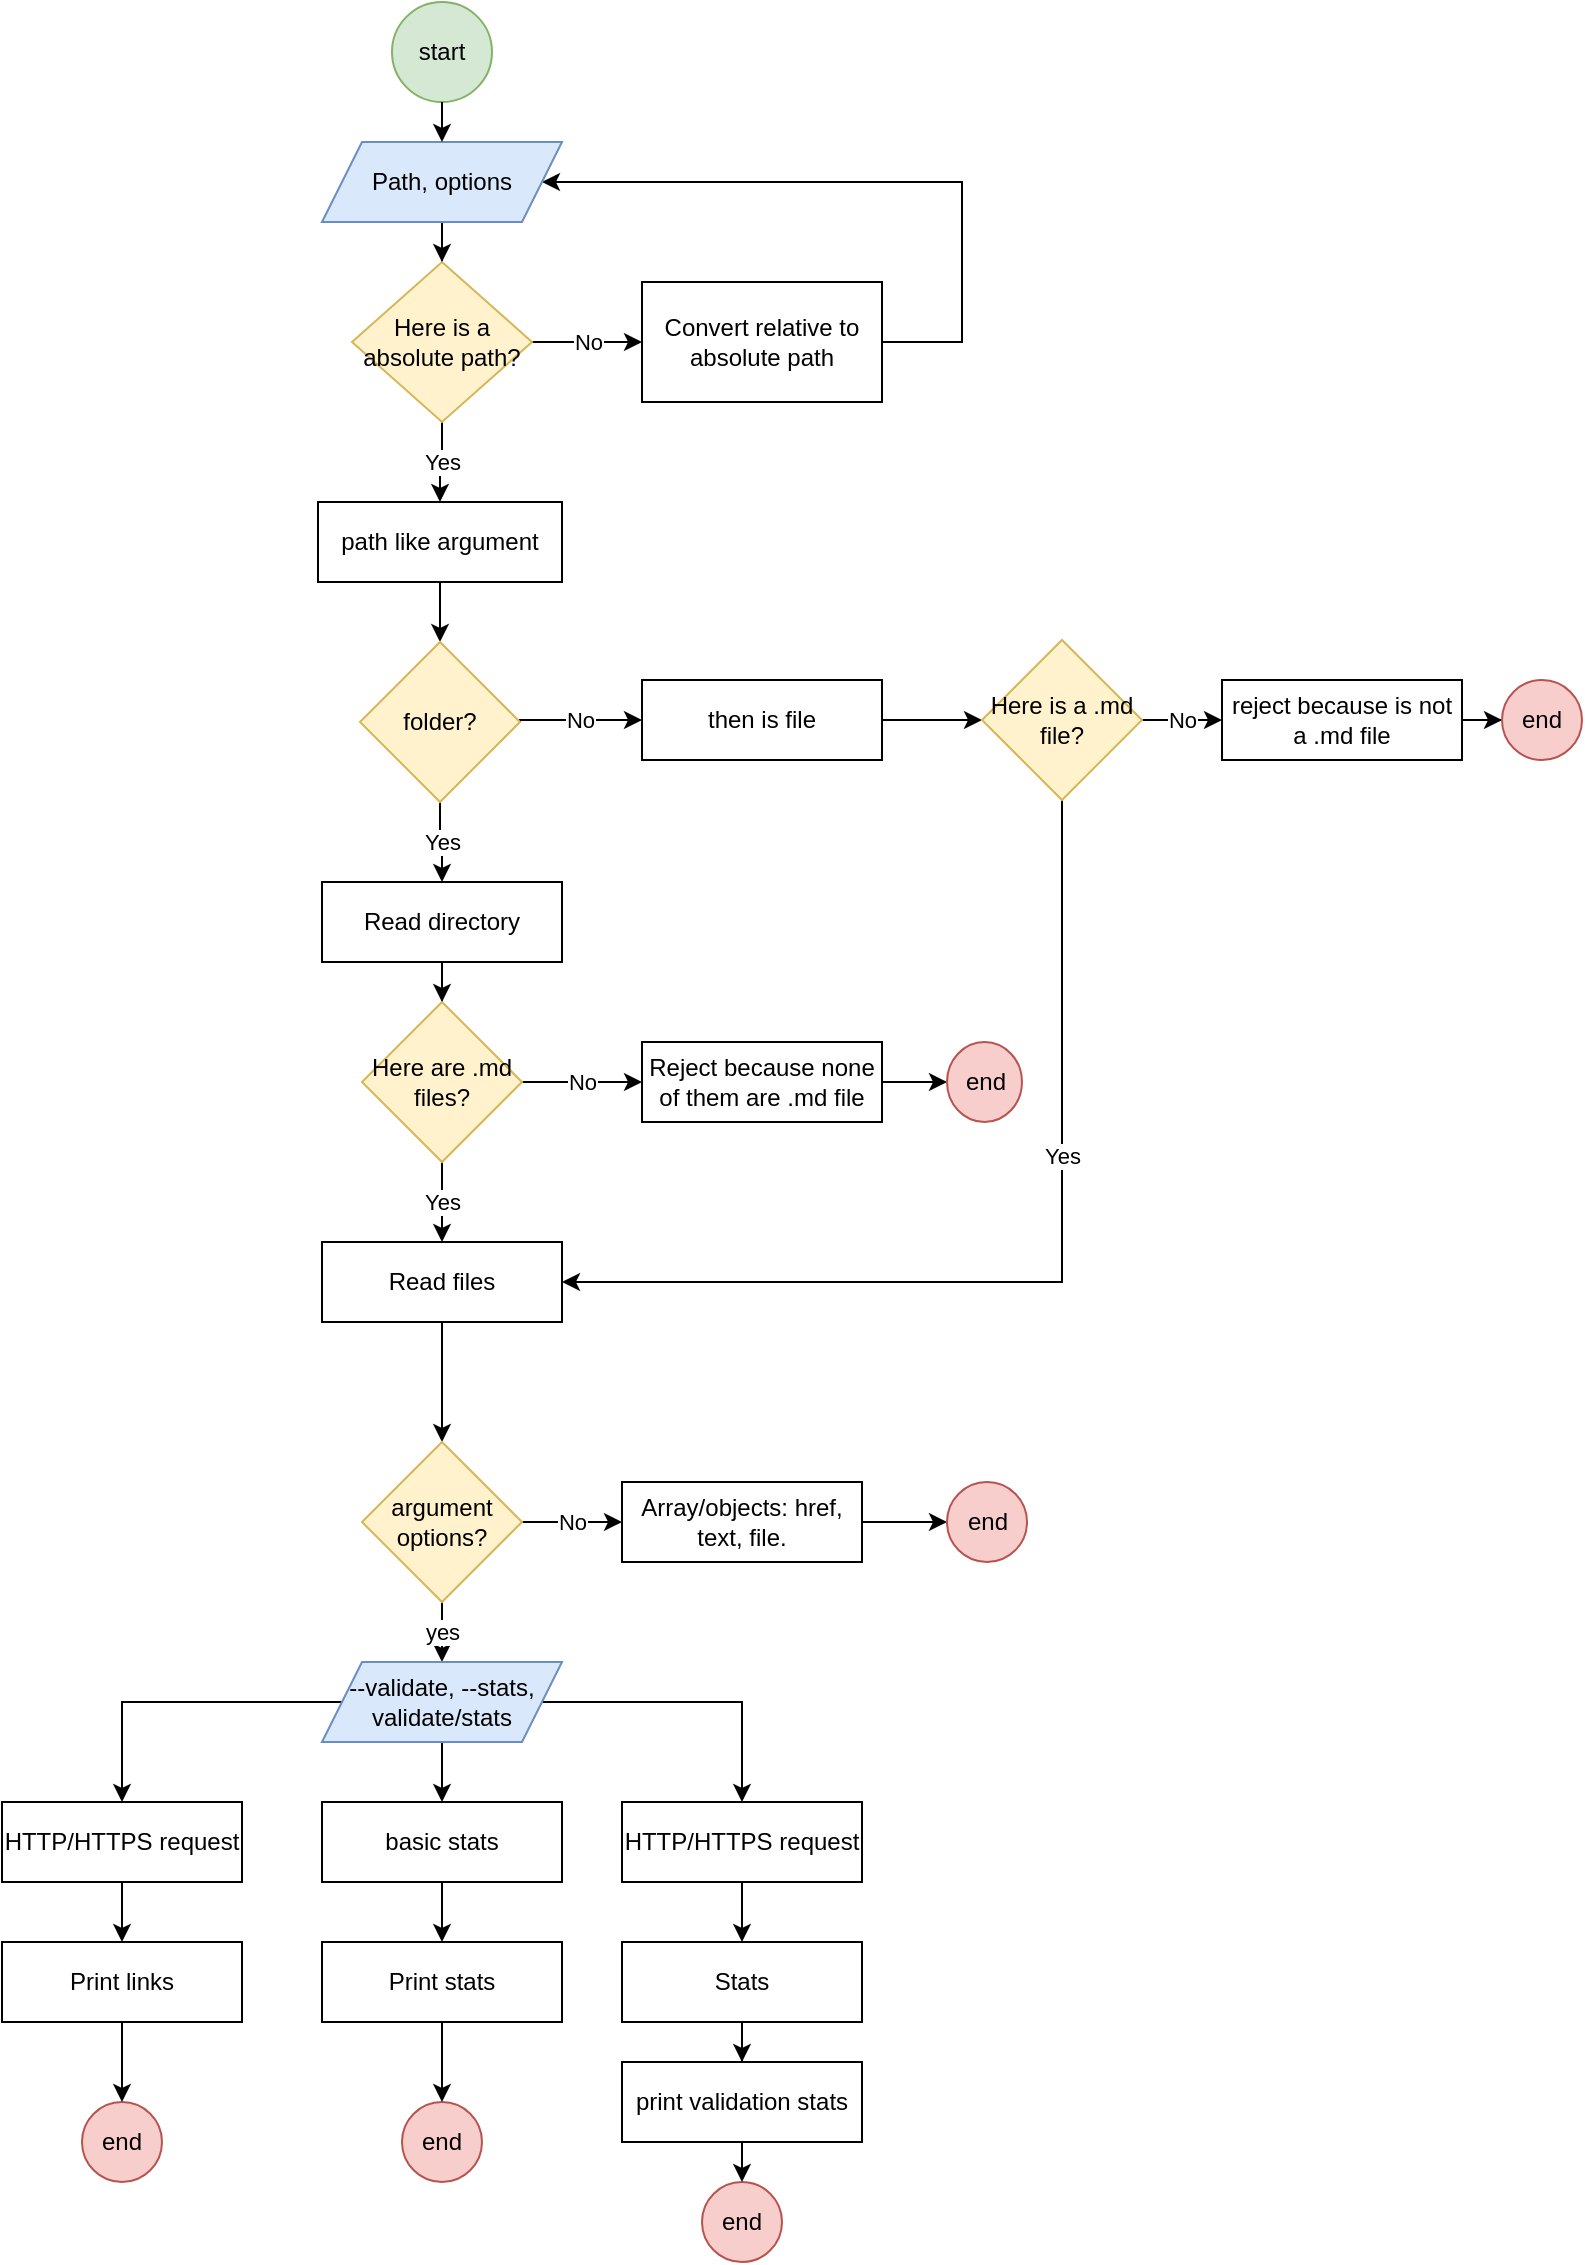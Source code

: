 <mxfile version="13.7.1" type="github">
  <diagram id="C5RBs43oDa-KdzZeNtuy" name="Page-1">
    <mxGraphModel dx="868" dy="492" grid="1" gridSize="10" guides="1" tooltips="1" connect="1" arrows="1" fold="1" page="1" pageScale="1" pageWidth="827" pageHeight="1169" math="0" shadow="0">
      <root>
        <mxCell id="WIyWlLk6GJQsqaUBKTNV-0" />
        <mxCell id="WIyWlLk6GJQsqaUBKTNV-1" parent="WIyWlLk6GJQsqaUBKTNV-0" />
        <mxCell id="k-PQKmkMwY5pAT0Tuovi-1" value="" style="edgeStyle=orthogonalEdgeStyle;rounded=0;orthogonalLoop=1;jettySize=auto;html=1;entryX=1;entryY=0.5;entryDx=0;entryDy=0;exitX=1;exitY=0.5;exitDx=0;exitDy=0;" parent="WIyWlLk6GJQsqaUBKTNV-1" source="tLE4Vp8al6xEyKUH1ni7-0" target="k-PQKmkMwY5pAT0Tuovi-19" edge="1">
          <mxGeometry relative="1" as="geometry">
            <mxPoint x="500" y="400" as="targetPoint" />
            <Array as="points">
              <mxPoint x="500" y="180" />
              <mxPoint x="500" y="100" />
            </Array>
            <mxPoint x="430" y="270" as="sourcePoint" />
          </mxGeometry>
        </mxCell>
        <mxCell id="k-PQKmkMwY5pAT0Tuovi-17" value="start" style="ellipse;whiteSpace=wrap;html=1;rounded=1;shadow=0;strokeWidth=1;glass=0;fillColor=#d5e8d4;strokeColor=#82b366;" parent="WIyWlLk6GJQsqaUBKTNV-1" vertex="1">
          <mxGeometry x="215" y="10" width="50" height="50" as="geometry" />
        </mxCell>
        <mxCell id="tLE4Vp8al6xEyKUH1ni7-5" value="" style="edgeStyle=orthogonalEdgeStyle;rounded=0;orthogonalLoop=1;jettySize=auto;html=1;" parent="WIyWlLk6GJQsqaUBKTNV-1" source="k-PQKmkMwY5pAT0Tuovi-19" target="gkMyFjgABTt4MsTzBbFO-0" edge="1">
          <mxGeometry relative="1" as="geometry" />
        </mxCell>
        <mxCell id="k-PQKmkMwY5pAT0Tuovi-19" value="Path, options" style="shape=parallelogram;perimeter=parallelogramPerimeter;whiteSpace=wrap;html=1;fixedSize=1;fillColor=#dae8fc;strokeColor=#6c8ebf;" parent="WIyWlLk6GJQsqaUBKTNV-1" vertex="1">
          <mxGeometry x="180" y="80" width="120" height="40" as="geometry" />
        </mxCell>
        <mxCell id="k-PQKmkMwY5pAT0Tuovi-21" value="" style="endArrow=classic;html=1;exitX=0.5;exitY=1;exitDx=0;exitDy=0;entryX=0.5;entryY=0;entryDx=0;entryDy=0;" parent="WIyWlLk6GJQsqaUBKTNV-1" source="k-PQKmkMwY5pAT0Tuovi-17" target="k-PQKmkMwY5pAT0Tuovi-19" edge="1">
          <mxGeometry width="50" height="50" relative="1" as="geometry">
            <mxPoint x="440" y="250" as="sourcePoint" />
            <mxPoint x="490" y="200" as="targetPoint" />
          </mxGeometry>
        </mxCell>
        <mxCell id="k-PQKmkMwY5pAT0Tuovi-24" value="end" style="ellipse;whiteSpace=wrap;html=1;aspect=fixed;fillColor=#f8cecc;strokeColor=#b85450;" parent="WIyWlLk6GJQsqaUBKTNV-1" vertex="1">
          <mxGeometry x="370" y="1100" width="40" height="40" as="geometry" />
        </mxCell>
        <mxCell id="tLE4Vp8al6xEyKUH1ni7-1" value="No" style="edgeStyle=orthogonalEdgeStyle;rounded=0;orthogonalLoop=1;jettySize=auto;html=1;" parent="WIyWlLk6GJQsqaUBKTNV-1" source="gkMyFjgABTt4MsTzBbFO-0" target="tLE4Vp8al6xEyKUH1ni7-0" edge="1">
          <mxGeometry relative="1" as="geometry" />
        </mxCell>
        <mxCell id="tLE4Vp8al6xEyKUH1ni7-3" value="Yes" style="edgeStyle=orthogonalEdgeStyle;rounded=0;orthogonalLoop=1;jettySize=auto;html=1;entryX=0.5;entryY=0;entryDx=0;entryDy=0;" parent="WIyWlLk6GJQsqaUBKTNV-1" source="gkMyFjgABTt4MsTzBbFO-0" target="tLE4Vp8al6xEyKUH1ni7-4" edge="1">
          <mxGeometry relative="1" as="geometry">
            <mxPoint x="240" y="260" as="targetPoint" />
          </mxGeometry>
        </mxCell>
        <mxCell id="gkMyFjgABTt4MsTzBbFO-0" value="Here is a absolute path?" style="rhombus;whiteSpace=wrap;html=1;fillColor=#fff2cc;strokeColor=#d6b656;" parent="WIyWlLk6GJQsqaUBKTNV-1" vertex="1">
          <mxGeometry x="195" y="140" width="90" height="80" as="geometry" />
        </mxCell>
        <mxCell id="gkMyFjgABTt4MsTzBbFO-8" value="" style="endArrow=classic;html=1;exitX=0.5;exitY=1;exitDx=0;exitDy=0;" parent="WIyWlLk6GJQsqaUBKTNV-1" source="tLE4Vp8al6xEyKUH1ni7-57" edge="1">
          <mxGeometry width="50" height="50" relative="1" as="geometry">
            <mxPoint x="240" y="1305" as="sourcePoint" />
            <mxPoint x="390" y="1100" as="targetPoint" />
          </mxGeometry>
        </mxCell>
        <mxCell id="tLE4Vp8al6xEyKUH1ni7-0" value="Convert relative to absolute path" style="whiteSpace=wrap;html=1;" parent="WIyWlLk6GJQsqaUBKTNV-1" vertex="1">
          <mxGeometry x="340" y="150" width="120" height="60" as="geometry" />
        </mxCell>
        <mxCell id="tLE4Vp8al6xEyKUH1ni7-7" value="" style="edgeStyle=orthogonalEdgeStyle;rounded=0;orthogonalLoop=1;jettySize=auto;html=1;" parent="WIyWlLk6GJQsqaUBKTNV-1" source="tLE4Vp8al6xEyKUH1ni7-4" target="tLE4Vp8al6xEyKUH1ni7-6" edge="1">
          <mxGeometry relative="1" as="geometry" />
        </mxCell>
        <mxCell id="tLE4Vp8al6xEyKUH1ni7-4" value="path like argument" style="rounded=0;whiteSpace=wrap;html=1;" parent="WIyWlLk6GJQsqaUBKTNV-1" vertex="1">
          <mxGeometry x="178" y="260" width="122" height="40" as="geometry" />
        </mxCell>
        <mxCell id="tLE4Vp8al6xEyKUH1ni7-9" value="No" style="edgeStyle=orthogonalEdgeStyle;rounded=0;orthogonalLoop=1;jettySize=auto;html=1;exitX=1;exitY=0.5;exitDx=0;exitDy=0;" parent="WIyWlLk6GJQsqaUBKTNV-1" source="tLE4Vp8al6xEyKUH1ni7-6" target="tLE4Vp8al6xEyKUH1ni7-8" edge="1">
          <mxGeometry relative="1" as="geometry">
            <Array as="points">
              <mxPoint x="279" y="369" />
            </Array>
            <mxPoint x="269" y="369" as="sourcePoint" />
          </mxGeometry>
        </mxCell>
        <mxCell id="tLE4Vp8al6xEyKUH1ni7-11" value="Yes" style="edgeStyle=orthogonalEdgeStyle;rounded=0;orthogonalLoop=1;jettySize=auto;html=1;" parent="WIyWlLk6GJQsqaUBKTNV-1" source="tLE4Vp8al6xEyKUH1ni7-6" target="tLE4Vp8al6xEyKUH1ni7-10" edge="1">
          <mxGeometry relative="1" as="geometry" />
        </mxCell>
        <mxCell id="tLE4Vp8al6xEyKUH1ni7-6" value="folder?" style="rhombus;whiteSpace=wrap;html=1;rounded=0;fillColor=#fff2cc;strokeColor=#d6b656;" parent="WIyWlLk6GJQsqaUBKTNV-1" vertex="1">
          <mxGeometry x="199" y="330" width="80" height="80" as="geometry" />
        </mxCell>
        <mxCell id="tLE4Vp8al6xEyKUH1ni7-23" value="" style="edgeStyle=orthogonalEdgeStyle;rounded=0;orthogonalLoop=1;jettySize=auto;html=1;" parent="WIyWlLk6GJQsqaUBKTNV-1" source="tLE4Vp8al6xEyKUH1ni7-8" target="tLE4Vp8al6xEyKUH1ni7-22" edge="1">
          <mxGeometry relative="1" as="geometry" />
        </mxCell>
        <mxCell id="tLE4Vp8al6xEyKUH1ni7-8" value="then is file" style="whiteSpace=wrap;html=1;rounded=0;" parent="WIyWlLk6GJQsqaUBKTNV-1" vertex="1">
          <mxGeometry x="340" y="349" width="120" height="40" as="geometry" />
        </mxCell>
        <mxCell id="tLE4Vp8al6xEyKUH1ni7-13" value="" style="edgeStyle=orthogonalEdgeStyle;rounded=0;orthogonalLoop=1;jettySize=auto;html=1;" parent="WIyWlLk6GJQsqaUBKTNV-1" source="tLE4Vp8al6xEyKUH1ni7-10" target="tLE4Vp8al6xEyKUH1ni7-12" edge="1">
          <mxGeometry relative="1" as="geometry" />
        </mxCell>
        <mxCell id="tLE4Vp8al6xEyKUH1ni7-10" value="Read directory" style="whiteSpace=wrap;html=1;rounded=0;" parent="WIyWlLk6GJQsqaUBKTNV-1" vertex="1">
          <mxGeometry x="180" y="450" width="120" height="40" as="geometry" />
        </mxCell>
        <mxCell id="tLE4Vp8al6xEyKUH1ni7-15" value="Yes" style="edgeStyle=orthogonalEdgeStyle;rounded=0;orthogonalLoop=1;jettySize=auto;html=1;" parent="WIyWlLk6GJQsqaUBKTNV-1" source="tLE4Vp8al6xEyKUH1ni7-12" target="tLE4Vp8al6xEyKUH1ni7-14" edge="1">
          <mxGeometry relative="1" as="geometry" />
        </mxCell>
        <mxCell id="tLE4Vp8al6xEyKUH1ni7-17" value="No" style="edgeStyle=orthogonalEdgeStyle;rounded=0;orthogonalLoop=1;jettySize=auto;html=1;" parent="WIyWlLk6GJQsqaUBKTNV-1" source="tLE4Vp8al6xEyKUH1ni7-12" target="tLE4Vp8al6xEyKUH1ni7-16" edge="1">
          <mxGeometry relative="1" as="geometry" />
        </mxCell>
        <mxCell id="tLE4Vp8al6xEyKUH1ni7-12" value="Here are .md files?" style="rhombus;whiteSpace=wrap;html=1;rounded=0;fillColor=#fff2cc;strokeColor=#d6b656;" parent="WIyWlLk6GJQsqaUBKTNV-1" vertex="1">
          <mxGeometry x="200" y="510" width="80" height="80" as="geometry" />
        </mxCell>
        <mxCell id="tLE4Vp8al6xEyKUH1ni7-31" value="" style="edgeStyle=orthogonalEdgeStyle;rounded=0;orthogonalLoop=1;jettySize=auto;html=1;" parent="WIyWlLk6GJQsqaUBKTNV-1" source="tLE4Vp8al6xEyKUH1ni7-14" target="tLE4Vp8al6xEyKUH1ni7-30" edge="1">
          <mxGeometry relative="1" as="geometry" />
        </mxCell>
        <mxCell id="tLE4Vp8al6xEyKUH1ni7-14" value="Read files" style="whiteSpace=wrap;html=1;rounded=0;" parent="WIyWlLk6GJQsqaUBKTNV-1" vertex="1">
          <mxGeometry x="180" y="630" width="120" height="40" as="geometry" />
        </mxCell>
        <mxCell id="tLE4Vp8al6xEyKUH1ni7-21" value="" style="edgeStyle=orthogonalEdgeStyle;rounded=0;orthogonalLoop=1;jettySize=auto;html=1;" parent="WIyWlLk6GJQsqaUBKTNV-1" source="tLE4Vp8al6xEyKUH1ni7-16" target="tLE4Vp8al6xEyKUH1ni7-20" edge="1">
          <mxGeometry relative="1" as="geometry" />
        </mxCell>
        <mxCell id="tLE4Vp8al6xEyKUH1ni7-16" value="Reject because none of them are .md file" style="whiteSpace=wrap;html=1;rounded=0;" parent="WIyWlLk6GJQsqaUBKTNV-1" vertex="1">
          <mxGeometry x="340" y="530" width="120" height="40" as="geometry" />
        </mxCell>
        <mxCell id="tLE4Vp8al6xEyKUH1ni7-20" value="end" style="ellipse;whiteSpace=wrap;html=1;rounded=0;fillColor=#f8cecc;strokeColor=#b85450;" parent="WIyWlLk6GJQsqaUBKTNV-1" vertex="1">
          <mxGeometry x="492.5" y="530" width="37.5" height="40" as="geometry" />
        </mxCell>
        <mxCell id="tLE4Vp8al6xEyKUH1ni7-25" value="No" style="edgeStyle=orthogonalEdgeStyle;rounded=0;orthogonalLoop=1;jettySize=auto;html=1;" parent="WIyWlLk6GJQsqaUBKTNV-1" source="tLE4Vp8al6xEyKUH1ni7-22" target="tLE4Vp8al6xEyKUH1ni7-24" edge="1">
          <mxGeometry relative="1" as="geometry" />
        </mxCell>
        <mxCell id="tLE4Vp8al6xEyKUH1ni7-27" value="" style="edgeStyle=orthogonalEdgeStyle;rounded=0;orthogonalLoop=1;jettySize=auto;html=1;entryX=1;entryY=0.5;entryDx=0;entryDy=0;" parent="WIyWlLk6GJQsqaUBKTNV-1" source="tLE4Vp8al6xEyKUH1ni7-22" target="tLE4Vp8al6xEyKUH1ni7-14" edge="1">
          <mxGeometry relative="1" as="geometry">
            <mxPoint x="650" y="610" as="targetPoint" />
            <Array as="points">
              <mxPoint x="550" y="650" />
            </Array>
          </mxGeometry>
        </mxCell>
        <mxCell id="tLE4Vp8al6xEyKUH1ni7-64" value="Yes" style="edgeLabel;html=1;align=center;verticalAlign=middle;resizable=0;points=[];" parent="tLE4Vp8al6xEyKUH1ni7-27" vertex="1" connectable="0">
          <mxGeometry x="-0.017" y="-63" relative="1" as="geometry">
            <mxPoint as="offset" />
          </mxGeometry>
        </mxCell>
        <mxCell id="tLE4Vp8al6xEyKUH1ni7-22" value="Here is a .md file?" style="rhombus;whiteSpace=wrap;html=1;rounded=0;fillColor=#fff2cc;strokeColor=#d6b656;" parent="WIyWlLk6GJQsqaUBKTNV-1" vertex="1">
          <mxGeometry x="510" y="329" width="80" height="80" as="geometry" />
        </mxCell>
        <mxCell id="tLE4Vp8al6xEyKUH1ni7-29" value="" style="edgeStyle=orthogonalEdgeStyle;rounded=0;orthogonalLoop=1;jettySize=auto;html=1;" parent="WIyWlLk6GJQsqaUBKTNV-1" source="tLE4Vp8al6xEyKUH1ni7-24" target="tLE4Vp8al6xEyKUH1ni7-28" edge="1">
          <mxGeometry relative="1" as="geometry" />
        </mxCell>
        <mxCell id="tLE4Vp8al6xEyKUH1ni7-24" value="reject because is not a .md file" style="whiteSpace=wrap;html=1;rounded=0;" parent="WIyWlLk6GJQsqaUBKTNV-1" vertex="1">
          <mxGeometry x="630" y="349" width="120" height="40" as="geometry" />
        </mxCell>
        <mxCell id="tLE4Vp8al6xEyKUH1ni7-28" value="end" style="ellipse;whiteSpace=wrap;html=1;rounded=0;fillColor=#f8cecc;strokeColor=#b85450;" parent="WIyWlLk6GJQsqaUBKTNV-1" vertex="1">
          <mxGeometry x="770" y="349" width="40" height="40" as="geometry" />
        </mxCell>
        <mxCell id="tLE4Vp8al6xEyKUH1ni7-35" value="No" style="edgeStyle=orthogonalEdgeStyle;rounded=0;orthogonalLoop=1;jettySize=auto;html=1;" parent="WIyWlLk6GJQsqaUBKTNV-1" source="tLE4Vp8al6xEyKUH1ni7-30" target="tLE4Vp8al6xEyKUH1ni7-34" edge="1">
          <mxGeometry relative="1" as="geometry" />
        </mxCell>
        <mxCell id="tLE4Vp8al6xEyKUH1ni7-42" value="yes" style="edgeStyle=orthogonalEdgeStyle;rounded=0;orthogonalLoop=1;jettySize=auto;html=1;" parent="WIyWlLk6GJQsqaUBKTNV-1" source="tLE4Vp8al6xEyKUH1ni7-30" target="tLE4Vp8al6xEyKUH1ni7-41" edge="1">
          <mxGeometry relative="1" as="geometry" />
        </mxCell>
        <mxCell id="tLE4Vp8al6xEyKUH1ni7-30" value="argument options?" style="rhombus;whiteSpace=wrap;html=1;rounded=0;fillColor=#fff2cc;strokeColor=#d6b656;" parent="WIyWlLk6GJQsqaUBKTNV-1" vertex="1">
          <mxGeometry x="200" y="730" width="80" height="80" as="geometry" />
        </mxCell>
        <mxCell id="tLE4Vp8al6xEyKUH1ni7-37" value="" style="edgeStyle=orthogonalEdgeStyle;rounded=0;orthogonalLoop=1;jettySize=auto;html=1;" parent="WIyWlLk6GJQsqaUBKTNV-1" source="tLE4Vp8al6xEyKUH1ni7-34" target="tLE4Vp8al6xEyKUH1ni7-36" edge="1">
          <mxGeometry relative="1" as="geometry" />
        </mxCell>
        <mxCell id="tLE4Vp8al6xEyKUH1ni7-34" value="Array/objects: href, text, file." style="whiteSpace=wrap;html=1;rounded=0;" parent="WIyWlLk6GJQsqaUBKTNV-1" vertex="1">
          <mxGeometry x="330" y="750" width="120" height="40" as="geometry" />
        </mxCell>
        <mxCell id="tLE4Vp8al6xEyKUH1ni7-36" value="end" style="ellipse;whiteSpace=wrap;html=1;rounded=0;fillColor=#f8cecc;strokeColor=#b85450;" parent="WIyWlLk6GJQsqaUBKTNV-1" vertex="1">
          <mxGeometry x="492.5" y="750" width="40" height="40" as="geometry" />
        </mxCell>
        <mxCell id="tLE4Vp8al6xEyKUH1ni7-44" value="" style="edgeStyle=orthogonalEdgeStyle;rounded=0;orthogonalLoop=1;jettySize=auto;html=1;" parent="WIyWlLk6GJQsqaUBKTNV-1" source="tLE4Vp8al6xEyKUH1ni7-41" target="tLE4Vp8al6xEyKUH1ni7-43" edge="1">
          <mxGeometry relative="1" as="geometry" />
        </mxCell>
        <mxCell id="tLE4Vp8al6xEyKUH1ni7-46" value="" style="edgeStyle=orthogonalEdgeStyle;rounded=0;orthogonalLoop=1;jettySize=auto;html=1;" parent="WIyWlLk6GJQsqaUBKTNV-1" source="tLE4Vp8al6xEyKUH1ni7-41" target="tLE4Vp8al6xEyKUH1ni7-45" edge="1">
          <mxGeometry relative="1" as="geometry" />
        </mxCell>
        <mxCell id="tLE4Vp8al6xEyKUH1ni7-48" value="" style="edgeStyle=orthogonalEdgeStyle;rounded=0;orthogonalLoop=1;jettySize=auto;html=1;" parent="WIyWlLk6GJQsqaUBKTNV-1" source="tLE4Vp8al6xEyKUH1ni7-41" target="tLE4Vp8al6xEyKUH1ni7-47" edge="1">
          <mxGeometry relative="1" as="geometry" />
        </mxCell>
        <mxCell id="tLE4Vp8al6xEyKUH1ni7-41" value="--validate, --stats, validate/stats" style="shape=parallelogram;perimeter=parallelogramPerimeter;whiteSpace=wrap;html=1;fixedSize=1;rounded=0;fillColor=#dae8fc;strokeColor=#6c8ebf;" parent="WIyWlLk6GJQsqaUBKTNV-1" vertex="1">
          <mxGeometry x="180" y="840" width="120" height="40" as="geometry" />
        </mxCell>
        <mxCell id="tLE4Vp8al6xEyKUH1ni7-56" value="" style="edgeStyle=orthogonalEdgeStyle;rounded=0;orthogonalLoop=1;jettySize=auto;html=1;" parent="WIyWlLk6GJQsqaUBKTNV-1" source="tLE4Vp8al6xEyKUH1ni7-43" target="tLE4Vp8al6xEyKUH1ni7-55" edge="1">
          <mxGeometry relative="1" as="geometry" />
        </mxCell>
        <mxCell id="tLE4Vp8al6xEyKUH1ni7-43" value="basic stats" style="whiteSpace=wrap;html=1;rounded=0;" parent="WIyWlLk6GJQsqaUBKTNV-1" vertex="1">
          <mxGeometry x="180" y="910" width="120" height="40" as="geometry" />
        </mxCell>
        <mxCell id="tLE4Vp8al6xEyKUH1ni7-50" value="" style="edgeStyle=orthogonalEdgeStyle;rounded=0;orthogonalLoop=1;jettySize=auto;html=1;" parent="WIyWlLk6GJQsqaUBKTNV-1" source="tLE4Vp8al6xEyKUH1ni7-45" target="tLE4Vp8al6xEyKUH1ni7-49" edge="1">
          <mxGeometry relative="1" as="geometry" />
        </mxCell>
        <mxCell id="tLE4Vp8al6xEyKUH1ni7-45" value="HTTP/HTTPS request" style="whiteSpace=wrap;html=1;rounded=0;" parent="WIyWlLk6GJQsqaUBKTNV-1" vertex="1">
          <mxGeometry x="20" y="910" width="120" height="40" as="geometry" />
        </mxCell>
        <mxCell id="tLE4Vp8al6xEyKUH1ni7-54" value="" style="edgeStyle=orthogonalEdgeStyle;rounded=0;orthogonalLoop=1;jettySize=auto;html=1;" parent="WIyWlLk6GJQsqaUBKTNV-1" source="tLE4Vp8al6xEyKUH1ni7-47" target="tLE4Vp8al6xEyKUH1ni7-53" edge="1">
          <mxGeometry relative="1" as="geometry" />
        </mxCell>
        <mxCell id="tLE4Vp8al6xEyKUH1ni7-47" value="HTTP/HTTPS request" style="whiteSpace=wrap;html=1;rounded=0;" parent="WIyWlLk6GJQsqaUBKTNV-1" vertex="1">
          <mxGeometry x="330" y="910" width="120" height="40" as="geometry" />
        </mxCell>
        <mxCell id="tLE4Vp8al6xEyKUH1ni7-49" value="Print links" style="whiteSpace=wrap;html=1;rounded=0;" parent="WIyWlLk6GJQsqaUBKTNV-1" vertex="1">
          <mxGeometry x="20" y="980" width="120" height="40" as="geometry" />
        </mxCell>
        <mxCell id="tLE4Vp8al6xEyKUH1ni7-58" value="" style="edgeStyle=orthogonalEdgeStyle;rounded=0;orthogonalLoop=1;jettySize=auto;html=1;" parent="WIyWlLk6GJQsqaUBKTNV-1" source="tLE4Vp8al6xEyKUH1ni7-53" target="tLE4Vp8al6xEyKUH1ni7-57" edge="1">
          <mxGeometry relative="1" as="geometry" />
        </mxCell>
        <mxCell id="tLE4Vp8al6xEyKUH1ni7-53" value="Stats" style="whiteSpace=wrap;html=1;rounded=0;" parent="WIyWlLk6GJQsqaUBKTNV-1" vertex="1">
          <mxGeometry x="330" y="980" width="120" height="40" as="geometry" />
        </mxCell>
        <mxCell id="tLE4Vp8al6xEyKUH1ni7-55" value="Print stats" style="whiteSpace=wrap;html=1;rounded=0;" parent="WIyWlLk6GJQsqaUBKTNV-1" vertex="1">
          <mxGeometry x="180" y="980" width="120" height="40" as="geometry" />
        </mxCell>
        <mxCell id="tLE4Vp8al6xEyKUH1ni7-57" value="print validation stats" style="whiteSpace=wrap;html=1;rounded=0;" parent="WIyWlLk6GJQsqaUBKTNV-1" vertex="1">
          <mxGeometry x="330" y="1040" width="120" height="40" as="geometry" />
        </mxCell>
        <mxCell id="tLE4Vp8al6xEyKUH1ni7-60" value="end" style="ellipse;whiteSpace=wrap;html=1;aspect=fixed;fillColor=#f8cecc;strokeColor=#b85450;" parent="WIyWlLk6GJQsqaUBKTNV-1" vertex="1">
          <mxGeometry x="220" y="1060" width="40" height="40" as="geometry" />
        </mxCell>
        <mxCell id="tLE4Vp8al6xEyKUH1ni7-61" value="" style="endArrow=classic;html=1;exitX=0.5;exitY=1;exitDx=0;exitDy=0;" parent="WIyWlLk6GJQsqaUBKTNV-1" edge="1">
          <mxGeometry width="50" height="50" relative="1" as="geometry">
            <mxPoint x="240" y="1020" as="sourcePoint" />
            <mxPoint x="240" y="1060" as="targetPoint" />
          </mxGeometry>
        </mxCell>
        <mxCell id="tLE4Vp8al6xEyKUH1ni7-62" value="end" style="ellipse;whiteSpace=wrap;html=1;aspect=fixed;fillColor=#f8cecc;strokeColor=#b85450;" parent="WIyWlLk6GJQsqaUBKTNV-1" vertex="1">
          <mxGeometry x="60" y="1060" width="40" height="40" as="geometry" />
        </mxCell>
        <mxCell id="tLE4Vp8al6xEyKUH1ni7-63" value="" style="endArrow=classic;html=1;exitX=0.5;exitY=1;exitDx=0;exitDy=0;" parent="WIyWlLk6GJQsqaUBKTNV-1" edge="1">
          <mxGeometry width="50" height="50" relative="1" as="geometry">
            <mxPoint x="80" y="1020" as="sourcePoint" />
            <mxPoint x="80" y="1060" as="targetPoint" />
          </mxGeometry>
        </mxCell>
      </root>
    </mxGraphModel>
  </diagram>
</mxfile>
